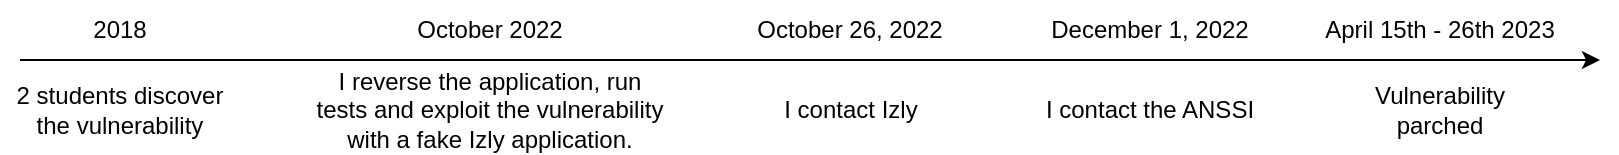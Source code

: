<mxfile version="21.6.1" type="github">
  <diagram name="Page-1" id="FIYfTx8UvyisVVqZUL03">
    <mxGraphModel dx="1434" dy="790" grid="1" gridSize="10" guides="1" tooltips="1" connect="1" arrows="1" fold="1" page="1" pageScale="1" pageWidth="827" pageHeight="1169" math="0" shadow="0">
      <root>
        <mxCell id="0" />
        <mxCell id="1" parent="0" />
        <mxCell id="RwOfegHBuOh5YempNNlM-1" value="" style="endArrow=classic;html=1;rounded=0;" edge="1" parent="1">
          <mxGeometry width="50" height="50" relative="1" as="geometry">
            <mxPoint x="20" y="550" as="sourcePoint" />
            <mxPoint x="810" y="550" as="targetPoint" />
          </mxGeometry>
        </mxCell>
        <mxCell id="RwOfegHBuOh5YempNNlM-2" value="2018" style="text;strokeColor=none;align=center;fillColor=none;html=1;verticalAlign=middle;whiteSpace=wrap;rounded=0;" vertex="1" parent="1">
          <mxGeometry x="40" y="520" width="60" height="30" as="geometry" />
        </mxCell>
        <mxCell id="RwOfegHBuOh5YempNNlM-3" value="2 students discover the vulnerability" style="text;strokeColor=none;align=center;fillColor=none;html=1;verticalAlign=middle;whiteSpace=wrap;rounded=0;" vertex="1" parent="1">
          <mxGeometry x="10" y="560" width="120" height="30" as="geometry" />
        </mxCell>
        <mxCell id="RwOfegHBuOh5YempNNlM-4" value="October 2022" style="text;strokeColor=none;align=center;fillColor=none;html=1;verticalAlign=middle;whiteSpace=wrap;rounded=0;" vertex="1" parent="1">
          <mxGeometry x="205" y="520" width="100" height="30" as="geometry" />
        </mxCell>
        <mxCell id="RwOfegHBuOh5YempNNlM-5" value="I reverse the application, run tests and exploit the vulnerability with a fake Izly application." style="text;strokeColor=none;align=center;fillColor=none;html=1;verticalAlign=middle;whiteSpace=wrap;rounded=0;" vertex="1" parent="1">
          <mxGeometry x="165" y="565" width="180" height="20" as="geometry" />
        </mxCell>
        <mxCell id="RwOfegHBuOh5YempNNlM-6" value="October 26, 2022" style="text;strokeColor=none;align=center;fillColor=none;html=1;verticalAlign=middle;whiteSpace=wrap;rounded=0;" vertex="1" parent="1">
          <mxGeometry x="380" y="520" width="110" height="30" as="geometry" />
        </mxCell>
        <mxCell id="RwOfegHBuOh5YempNNlM-7" value="I contact Izly" style="text;strokeColor=none;align=center;fillColor=none;html=1;verticalAlign=middle;whiteSpace=wrap;rounded=0;" vertex="1" parent="1">
          <mxGeometry x="397.5" y="560" width="75" height="30" as="geometry" />
        </mxCell>
        <mxCell id="RwOfegHBuOh5YempNNlM-8" value="December 1, 2022" style="text;strokeColor=none;align=center;fillColor=none;html=1;verticalAlign=middle;whiteSpace=wrap;rounded=0;" vertex="1" parent="1">
          <mxGeometry x="530" y="520" width="110" height="30" as="geometry" />
        </mxCell>
        <mxCell id="RwOfegHBuOh5YempNNlM-9" value="I contact the ANSSI" style="text;strokeColor=none;align=center;fillColor=none;html=1;verticalAlign=middle;whiteSpace=wrap;rounded=0;" vertex="1" parent="1">
          <mxGeometry x="530" y="560" width="110" height="30" as="geometry" />
        </mxCell>
        <mxCell id="RwOfegHBuOh5YempNNlM-10" value="April 15th - 26th 2023" style="text;strokeColor=none;align=center;fillColor=none;html=1;verticalAlign=middle;whiteSpace=wrap;rounded=0;" vertex="1" parent="1">
          <mxGeometry x="670" y="520" width="120" height="30" as="geometry" />
        </mxCell>
        <mxCell id="RwOfegHBuOh5YempNNlM-11" value="Vulnerability parched" style="text;strokeColor=none;align=center;fillColor=none;html=1;verticalAlign=middle;whiteSpace=wrap;rounded=0;" vertex="1" parent="1">
          <mxGeometry x="690" y="560" width="80" height="30" as="geometry" />
        </mxCell>
      </root>
    </mxGraphModel>
  </diagram>
</mxfile>
